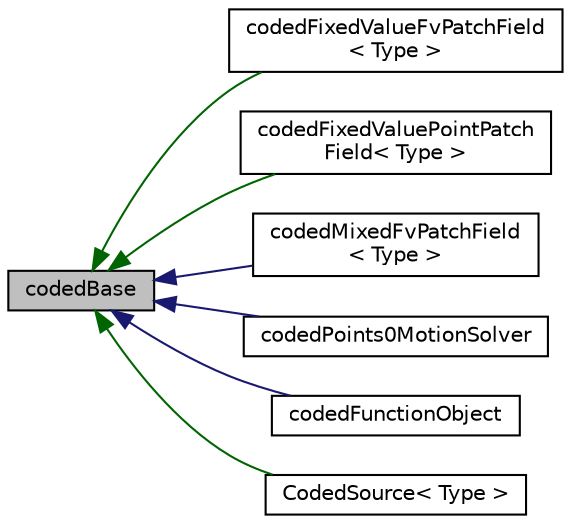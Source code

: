digraph "codedBase"
{
  bgcolor="transparent";
  edge [fontname="Helvetica",fontsize="10",labelfontname="Helvetica",labelfontsize="10"];
  node [fontname="Helvetica",fontsize="10",shape=record];
  rankdir="LR";
  Node1 [label="codedBase",height=0.2,width=0.4,color="black", fillcolor="grey75", style="filled" fontcolor="black"];
  Node1 -> Node2 [dir="back",color="darkgreen",fontsize="10",style="solid",fontname="Helvetica"];
  Node2 [label="codedFixedValueFvPatchField\l\< Type \>",height=0.2,width=0.4,color="black",URL="$classFoam_1_1codedFixedValueFvPatchField.html",tooltip="Constructs on-the-fly a new boundary condition (derived from fixedValueFvPatchField) which is then us..."];
  Node1 -> Node3 [dir="back",color="darkgreen",fontsize="10",style="solid",fontname="Helvetica"];
  Node3 [label="codedFixedValuePointPatch\lField\< Type \>",height=0.2,width=0.4,color="black",URL="$classFoam_1_1codedFixedValuePointPatchField.html",tooltip="Constructs on-the-fly a new boundary condition (derived from fixedValuePointPatchField) which is then..."];
  Node1 -> Node4 [dir="back",color="midnightblue",fontsize="10",style="solid",fontname="Helvetica"];
  Node4 [label="codedMixedFvPatchField\l\< Type \>",height=0.2,width=0.4,color="black",URL="$classFoam_1_1codedMixedFvPatchField.html",tooltip="Constructs on-the-fly a new boundary condition (derived from mixedFvPatchField) which is then used to..."];
  Node1 -> Node5 [dir="back",color="midnightblue",fontsize="10",style="solid",fontname="Helvetica"];
  Node5 [label="codedPoints0MotionSolver",height=0.2,width=0.4,color="black",URL="$classFoam_1_1codedPoints0MotionSolver.html",tooltip="Provides a general interface to enable dynamic code compilation of mesh motion solvers. "];
  Node1 -> Node6 [dir="back",color="midnightblue",fontsize="10",style="solid",fontname="Helvetica"];
  Node6 [label="codedFunctionObject",height=0.2,width=0.4,color="black",URL="$classFoam_1_1functionObjects_1_1codedFunctionObject.html",tooltip="Provides a general interface to enable dynamic code compilation. "];
  Node1 -> Node7 [dir="back",color="darkgreen",fontsize="10",style="solid",fontname="Helvetica"];
  Node7 [label="CodedSource\< Type \>",height=0.2,width=0.4,color="black",URL="$classFoam_1_1fv_1_1CodedSource.html"];
}
